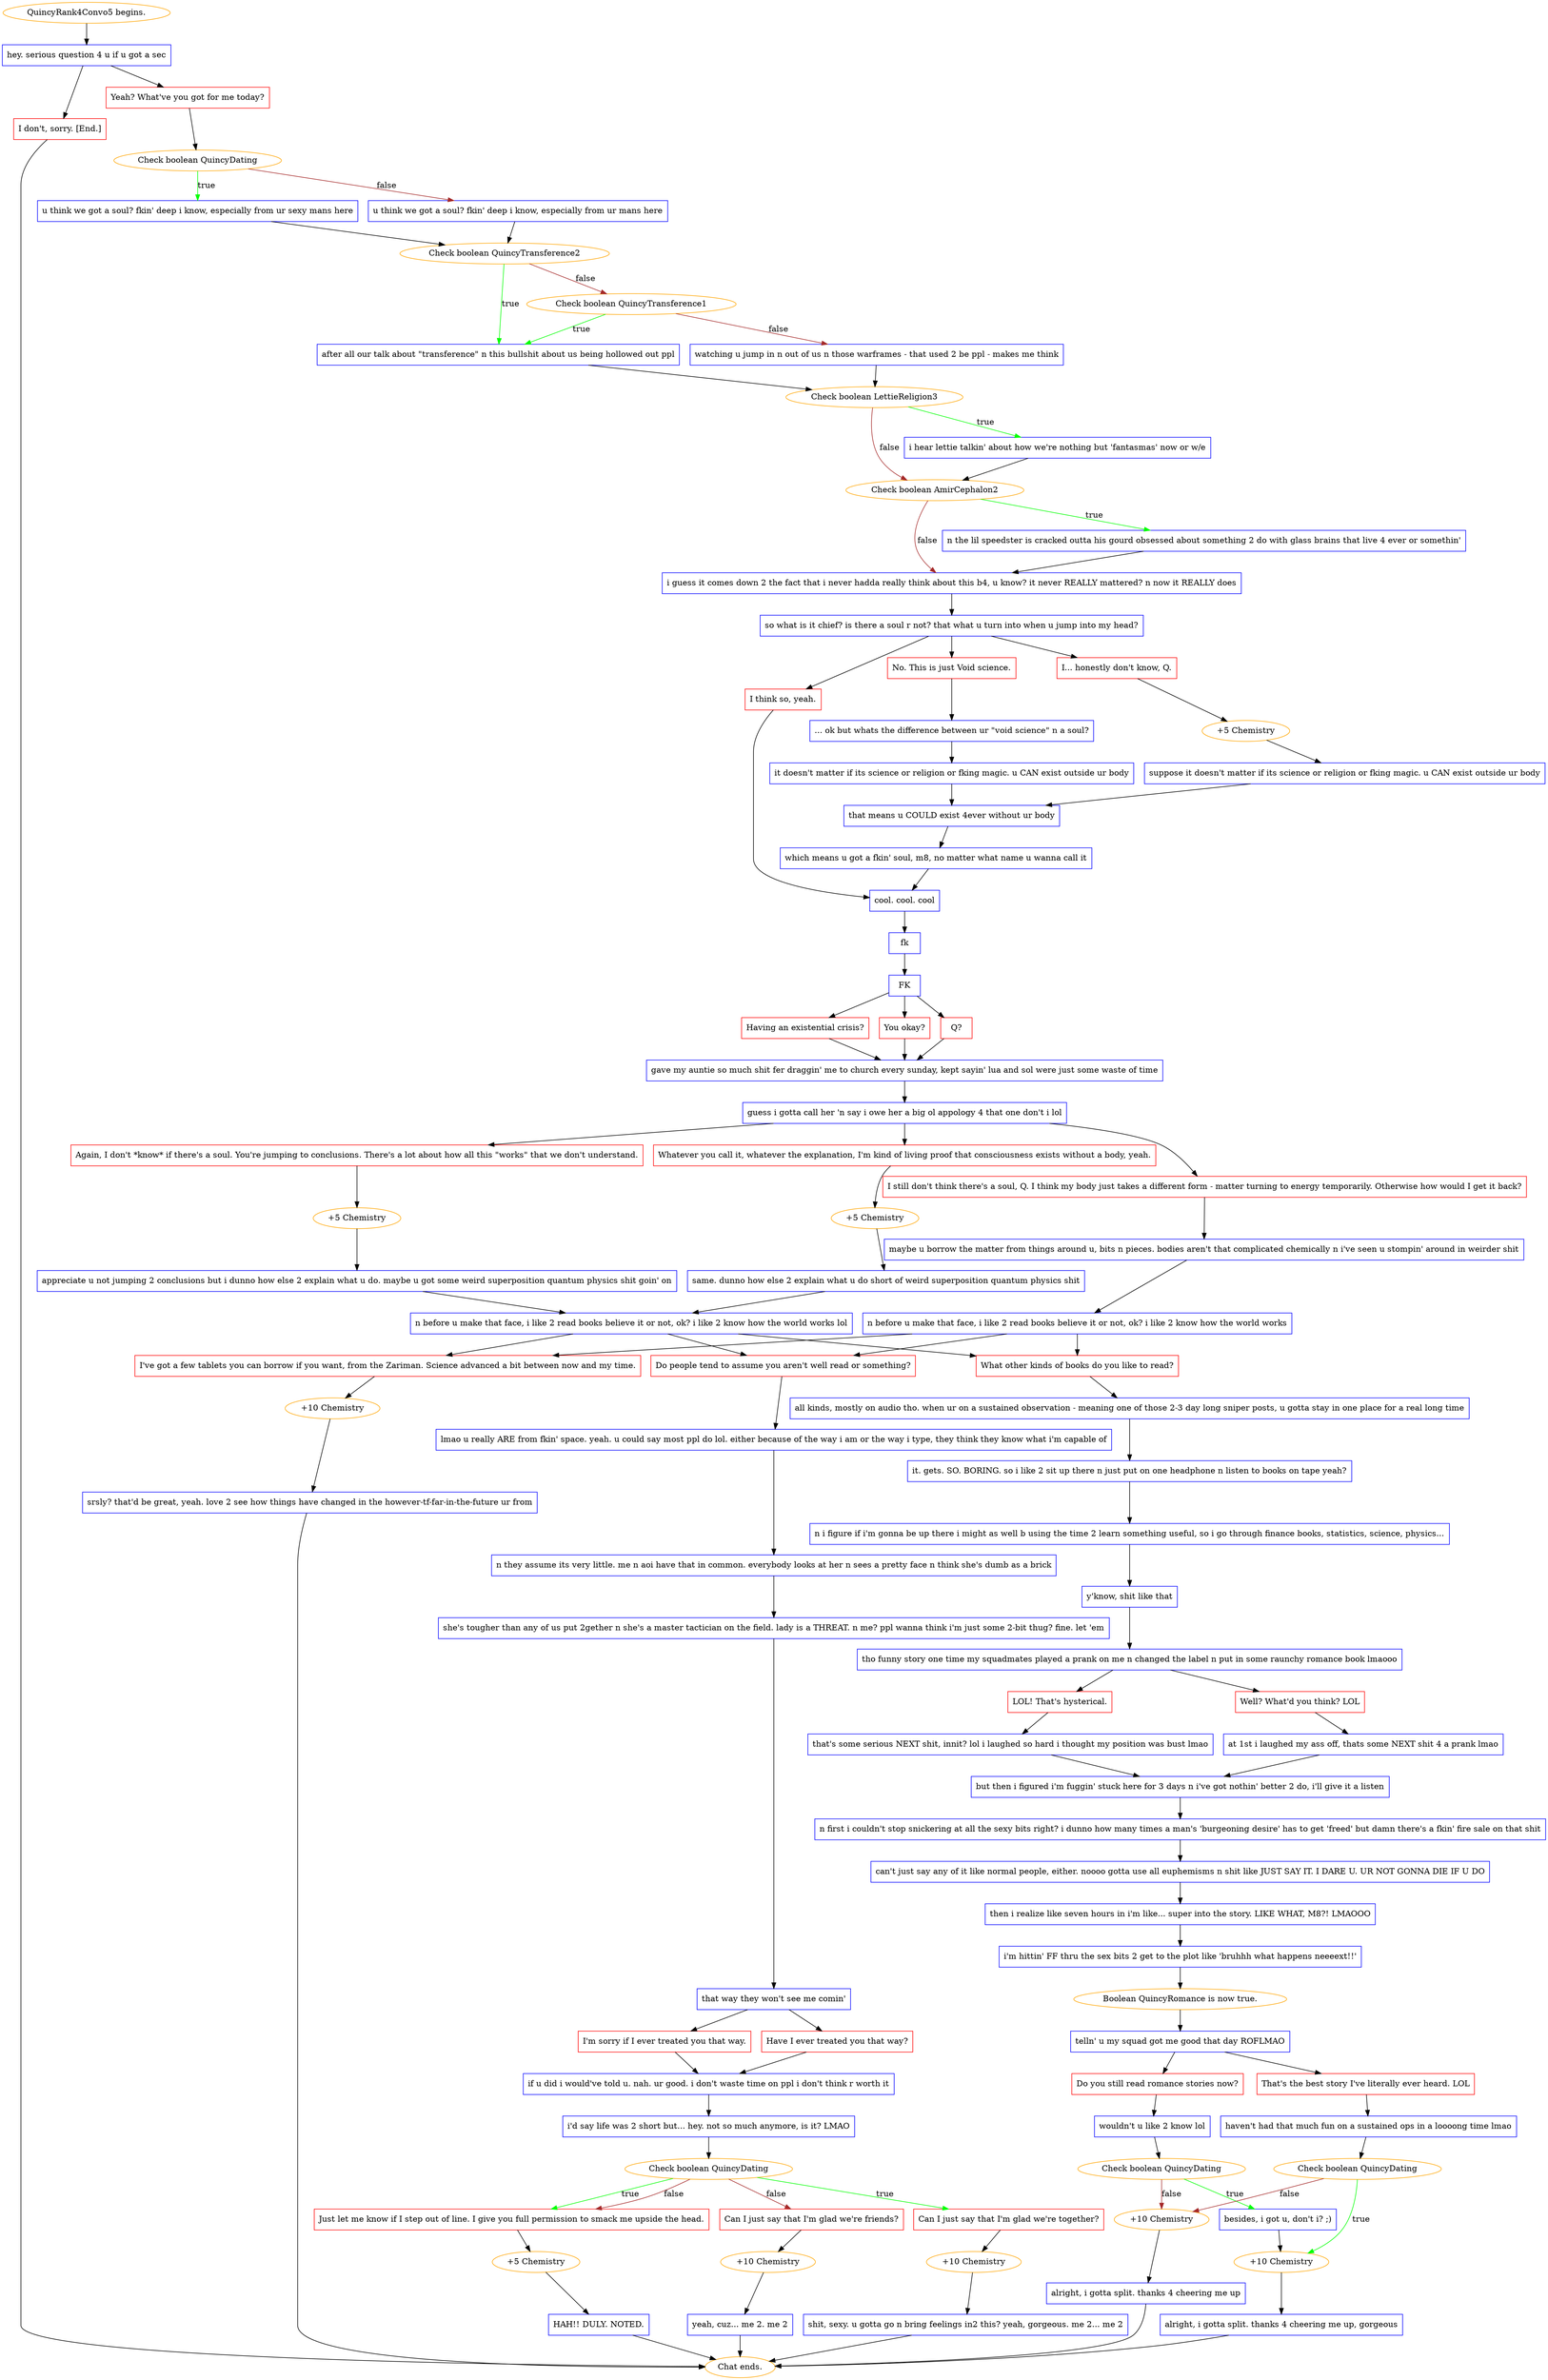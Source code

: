 digraph {
	"QuincyRank4Convo5 begins." [color=orange];
		"QuincyRank4Convo5 begins." -> j3260901526;
	j3260901526 [label="hey. serious question 4 u if u got a sec",shape=box,color=blue];
		j3260901526 -> j1938970341;
		j3260901526 -> j2289821527;
	j1938970341 [label="Yeah? What've you got for me today?",shape=box,color=red];
		j1938970341 -> j2766287080;
	j2289821527 [label="I don't, sorry. [End.]",shape=box,color=red];
		j2289821527 -> "Chat ends.";
	j2766287080 [label="Check boolean QuincyDating",color=orange];
		j2766287080 -> j3224415517 [label=true,color=green];
		j2766287080 -> j2116715771 [label=false,color=brown];
	"Chat ends." [color=orange];
	j3224415517 [label="u think we got a soul? fkin' deep i know, especially from ur sexy mans here",shape=box,color=blue];
		j3224415517 -> j326257790;
	j2116715771 [label="u think we got a soul? fkin' deep i know, especially from ur mans here",shape=box,color=blue];
		j2116715771 -> j326257790;
	j326257790 [label="Check boolean QuincyTransference2",color=orange];
		j326257790 -> j3743016753 [label=true,color=green];
		j326257790 -> j612349731 [label=false,color=brown];
	j3743016753 [label="after all our talk about \"transference\" n this bullshit about us being hollowed out ppl",shape=box,color=blue];
		j3743016753 -> j2577201681;
	j612349731 [label="Check boolean QuincyTransference1",color=orange];
		j612349731 -> j3743016753 [label=true,color=green];
		j612349731 -> j3638367645 [label=false,color=brown];
	j2577201681 [label="Check boolean LettieReligion3",color=orange];
		j2577201681 -> j2777117259 [label=true,color=green];
		j2577201681 -> j3776885986 [label=false,color=brown];
	j3638367645 [label="watching u jump in n out of us n those warframes - that used 2 be ppl - makes me think",shape=box,color=blue];
		j3638367645 -> j2577201681;
	j2777117259 [label="i hear lettie talkin' about how we're nothing but 'fantasmas' now or w/e",shape=box,color=blue];
		j2777117259 -> j3776885986;
	j3776885986 [label="Check boolean AmirCephalon2",color=orange];
		j3776885986 -> j4250130499 [label=true,color=green];
		j3776885986 -> j2536558763 [label=false,color=brown];
	j4250130499 [label="n the lil speedster is cracked outta his gourd obsessed about something 2 do with glass brains that live 4 ever or somethin'",shape=box,color=blue];
		j4250130499 -> j2536558763;
	j2536558763 [label="i guess it comes down 2 the fact that i never hadda really think about this b4, u know? it never REALLY mattered? n now it REALLY does",shape=box,color=blue];
		j2536558763 -> j1995493427;
	j1995493427 [label="so what is it chief? is there a soul r not? that what u turn into when u jump into my head?",shape=box,color=blue];
		j1995493427 -> j1854198291;
		j1995493427 -> j1789953279;
		j1995493427 -> j174902413;
	j1854198291 [label="I think so, yeah.",shape=box,color=red];
		j1854198291 -> j519199212;
	j1789953279 [label="No. This is just Void science.",shape=box,color=red];
		j1789953279 -> j453802291;
	j174902413 [label="I... honestly don't know, Q.",shape=box,color=red];
		j174902413 -> j2955292028;
	j519199212 [label="cool. cool. cool",shape=box,color=blue];
		j519199212 -> j4187067710;
	j453802291 [label="... ok but whats the difference between ur \"void science\" n a soul?",shape=box,color=blue];
		j453802291 -> j3896826564;
	j2955292028 [label="+5 Chemistry",color=orange];
		j2955292028 -> j2385328583;
	j4187067710 [label="fk",shape=box,color=blue];
		j4187067710 -> j894577044;
	j3896826564 [label="it doesn't matter if its science or religion or fking magic. u CAN exist outside ur body",shape=box,color=blue];
		j3896826564 -> j269764317;
	j2385328583 [label="suppose it doesn't matter if its science or religion or fking magic. u CAN exist outside ur body",shape=box,color=blue];
		j2385328583 -> j269764317;
	j894577044 [label="FK",shape=box,color=blue];
		j894577044 -> j947956380;
		j894577044 -> j2637732443;
		j894577044 -> j1723836324;
	j269764317 [label="that means u COULD exist 4ever without ur body",shape=box,color=blue];
		j269764317 -> j2448547489;
	j947956380 [label="Having an existential crisis?",shape=box,color=red];
		j947956380 -> j3328046536;
	j2637732443 [label="You okay?",shape=box,color=red];
		j2637732443 -> j3328046536;
	j1723836324 [label="Q?",shape=box,color=red];
		j1723836324 -> j3328046536;
	j2448547489 [label="which means u got a fkin' soul, m8, no matter what name u wanna call it",shape=box,color=blue];
		j2448547489 -> j519199212;
	j3328046536 [label="gave my auntie so much shit fer draggin' me to church every sunday, kept sayin' lua and sol were just some waste of time",shape=box,color=blue];
		j3328046536 -> j3402961147;
	j3402961147 [label="guess i gotta call her 'n say i owe her a big ol appology 4 that one don't i lol",shape=box,color=blue];
		j3402961147 -> j496087834;
		j3402961147 -> j549238527;
		j3402961147 -> j3869007619;
	j496087834 [label="Whatever you call it, whatever the explanation, I'm kind of living proof that consciousness exists without a body, yeah.",shape=box,color=red];
		j496087834 -> j3367044196;
	j549238527 [label="Again, I don't *know* if there's a soul. You're jumping to conclusions. There's a lot about how all this \"works\" that we don't understand.",shape=box,color=red];
		j549238527 -> j740461353;
	j3869007619 [label="I still don't think there's a soul, Q. I think my body just takes a different form - matter turning to energy temporarily. Otherwise how would I get it back?",shape=box,color=red];
		j3869007619 -> j3312365510;
	j3367044196 [label="+5 Chemistry",color=orange];
		j3367044196 -> j2402429071;
	j740461353 [label="+5 Chemistry",color=orange];
		j740461353 -> j3817550163;
	j3312365510 [label="maybe u borrow the matter from things around u, bits n pieces. bodies aren't that complicated chemically n i've seen u stompin' around in weirder shit",shape=box,color=blue];
		j3312365510 -> j4046362530;
	j2402429071 [label="same. dunno how else 2 explain what u do short of weird superposition quantum physics shit",shape=box,color=blue];
		j2402429071 -> j1624663169;
	j3817550163 [label="appreciate u not jumping 2 conclusions but i dunno how else 2 explain what u do. maybe u got some weird superposition quantum physics shit goin' on",shape=box,color=blue];
		j3817550163 -> j1624663169;
	j4046362530 [label="n before u make that face, i like 2 read books believe it or not, ok? i like 2 know how the world works",shape=box,color=blue];
		j4046362530 -> j1485985933;
		j4046362530 -> j1305576164;
		j4046362530 -> j1865851679;
	j1624663169 [label="n before u make that face, i like 2 read books believe it or not, ok? i like 2 know how the world works lol",shape=box,color=blue];
		j1624663169 -> j1485985933;
		j1624663169 -> j1305576164;
		j1624663169 -> j1865851679;
	j1485985933 [label="I've got a few tablets you can borrow if you want, from the Zariman. Science advanced a bit between now and my time.",shape=box,color=red];
		j1485985933 -> j54233501;
	j1305576164 [label="What other kinds of books do you like to read?",shape=box,color=red];
		j1305576164 -> j1744519431;
	j1865851679 [label="Do people tend to assume you aren't well read or something?",shape=box,color=red];
		j1865851679 -> j793124171;
	j54233501 [label="+10 Chemistry",color=orange];
		j54233501 -> j3298475703;
	j1744519431 [label="all kinds, mostly on audio tho. when ur on a sustained observation - meaning one of those 2-3 day long sniper posts, u gotta stay in one place for a real long time",shape=box,color=blue];
		j1744519431 -> j6761622;
	j793124171 [label="lmao u really ARE from fkin' space. yeah. u could say most ppl do lol. either because of the way i am or the way i type, they think they know what i'm capable of",shape=box,color=blue];
		j793124171 -> j349095538;
	j3298475703 [label="srsly? that'd be great, yeah. love 2 see how things have changed in the however-tf-far-in-the-future ur from",shape=box,color=blue];
		j3298475703 -> "Chat ends.";
	j6761622 [label="it. gets. SO. BORING. so i like 2 sit up there n just put on one headphone n listen to books on tape yeah?",shape=box,color=blue];
		j6761622 -> j786592857;
	j349095538 [label="n they assume its very little. me n aoi have that in common. everybody looks at her n sees a pretty face n think she's dumb as a brick",shape=box,color=blue];
		j349095538 -> j212101301;
	j786592857 [label="n i figure if i'm gonna be up there i might as well b using the time 2 learn something useful, so i go through finance books, statistics, science, physics...",shape=box,color=blue];
		j786592857 -> j585266063;
	j212101301 [label="she's tougher than any of us put 2gether n she's a master tactician on the field. lady is a THREAT. n me? ppl wanna think i'm just some 2-bit thug? fine. let 'em",shape=box,color=blue];
		j212101301 -> j856518582;
	j585266063 [label="y'know, shit like that",shape=box,color=blue];
		j585266063 -> j117308678;
	j856518582 [label="that way they won't see me comin'",shape=box,color=blue];
		j856518582 -> j3185473819;
		j856518582 -> j742282970;
	j117308678 [label="tho funny story one time my squadmates played a prank on me n changed the label n put in some raunchy romance book lmaooo",shape=box,color=blue];
		j117308678 -> j3581521208;
		j117308678 -> j2634429542;
	j3185473819 [label="Have I ever treated you that way?",shape=box,color=red];
		j3185473819 -> j2828963153;
	j742282970 [label="I'm sorry if I ever treated you that way.",shape=box,color=red];
		j742282970 -> j2828963153;
	j3581521208 [label="LOL! That's hysterical.",shape=box,color=red];
		j3581521208 -> j3533200168;
	j2634429542 [label="Well? What'd you think? LOL",shape=box,color=red];
		j2634429542 -> j1226712993;
	j2828963153 [label="if u did i would've told u. nah. ur good. i don't waste time on ppl i don't think r worth it",shape=box,color=blue];
		j2828963153 -> j3666326362;
	j3533200168 [label="that's some serious NEXT shit, innit? lol i laughed so hard i thought my position was bust lmao",shape=box,color=blue];
		j3533200168 -> j54353555;
	j1226712993 [label="at 1st i laughed my ass off, thats some NEXT shit 4 a prank lmao",shape=box,color=blue];
		j1226712993 -> j54353555;
	j3666326362 [label="i'd say life was 2 short but... hey. not so much anymore, is it? LMAO",shape=box,color=blue];
		j3666326362 -> j2277318633;
	j54353555 [label="but then i figured i'm fuggin' stuck here for 3 days n i've got nothin' better 2 do, i'll give it a listen",shape=box,color=blue];
		j54353555 -> j1092147890;
	j2277318633 [label="Check boolean QuincyDating",color=orange];
		j2277318633 -> j2159732338 [label=true,color=green];
		j2277318633 -> j710538379 [label=true,color=green];
		j2277318633 -> j631304521 [label=false,color=brown];
		j2277318633 -> j710538379 [label=false,color=brown];
	j1092147890 [label="n first i couldn't stop snickering at all the sexy bits right? i dunno how many times a man's 'burgeoning desire' has to get 'freed' but damn there's a fkin' fire sale on that shit",shape=box,color=blue];
		j1092147890 -> j628412608;
	j2159732338 [label="Can I just say that I'm glad we're together?",shape=box,color=red];
		j2159732338 -> j1734536789;
	j710538379 [label="Just let me know if I step out of line. I give you full permission to smack me upside the head.",shape=box,color=red];
		j710538379 -> j651457173;
	j631304521 [label="Can I just say that I'm glad we're friends?",shape=box,color=red];
		j631304521 -> j326300696;
	j628412608 [label="can't just say any of it like normal people, either. noooo gotta use all euphemisms n shit like JUST SAY IT. I DARE U. UR NOT GONNA DIE IF U DO",shape=box,color=blue];
		j628412608 -> j552727331;
	j1734536789 [label="+10 Chemistry",color=orange];
		j1734536789 -> j1237488041;
	j651457173 [label="+5 Chemistry",color=orange];
		j651457173 -> j2046257741;
	j326300696 [label="+10 Chemistry",color=orange];
		j326300696 -> j3057244679;
	j552727331 [label="then i realize like seven hours in i'm like... super into the story. LIKE WHAT, M8?! LMAOOO",shape=box,color=blue];
		j552727331 -> j3254090768;
	j1237488041 [label="shit, sexy. u gotta go n bring feelings in2 this? yeah, gorgeous. me 2... me 2",shape=box,color=blue];
		j1237488041 -> "Chat ends.";
	j2046257741 [label="HAH!! DULY. NOTED.",shape=box,color=blue];
		j2046257741 -> "Chat ends.";
	j3057244679 [label="yeah, cuz... me 2. me 2",shape=box,color=blue];
		j3057244679 -> "Chat ends.";
	j3254090768 [label="i'm hittin' FF thru the sex bits 2 get to the plot like 'bruhhh what happens neeeext!!'",shape=box,color=blue];
		j3254090768 -> j2135393838;
	j2135393838 [label="Boolean QuincyRomance is now true.",color=orange];
		j2135393838 -> j1492383159;
	j1492383159 [label="telln' u my squad got me good that day ROFLMAO",shape=box,color=blue];
		j1492383159 -> j3611162565;
		j1492383159 -> j803964986;
	j3611162565 [label="Do you still read romance stories now?",shape=box,color=red];
		j3611162565 -> j1198921742;
	j803964986 [label="That's the best story I've literally ever heard. LOL",shape=box,color=red];
		j803964986 -> j1135028221;
	j1198921742 [label="wouldn't u like 2 know lol",shape=box,color=blue];
		j1198921742 -> j604126944;
	j1135028221 [label="haven't had that much fun on a sustained ops in a loooong time lmao",shape=box,color=blue];
		j1135028221 -> j1600301015;
	j604126944 [label="Check boolean QuincyDating",color=orange];
		j604126944 -> j3548157724 [label=true,color=green];
		j604126944 -> j1133246837 [label=false,color=brown];
	j1600301015 [label="Check boolean QuincyDating",color=orange];
		j1600301015 -> j3686568174 [label=true,color=green];
		j1600301015 -> j1133246837 [label=false,color=brown];
	j3548157724 [label="besides, i got u, don't i? ;)",shape=box,color=blue];
		j3548157724 -> j3686568174;
	j1133246837 [label="+10 Chemistry",color=orange];
		j1133246837 -> j1895351131;
	j3686568174 [label="+10 Chemistry",color=orange];
		j3686568174 -> j4261962471;
	j1895351131 [label="alright, i gotta split. thanks 4 cheering me up",shape=box,color=blue];
		j1895351131 -> "Chat ends.";
	j4261962471 [label="alright, i gotta split. thanks 4 cheering me up, gorgeous",shape=box,color=blue];
		j4261962471 -> "Chat ends.";
}